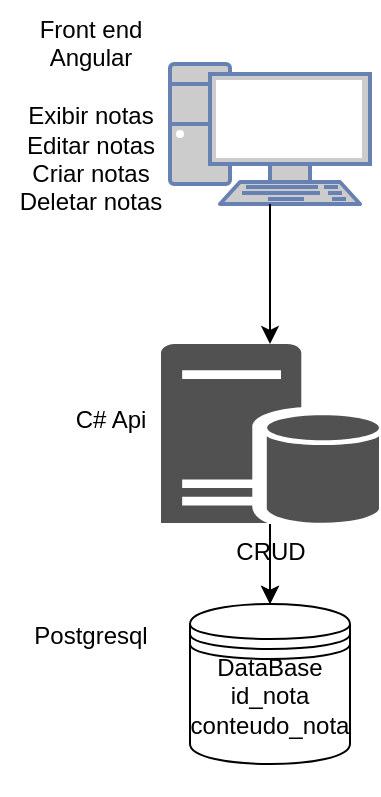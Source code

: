 <mxfile version="24.7.2" type="github">
  <diagram name="Page-1" id="2YBvvXClWsGukQMizWep">
    <mxGraphModel dx="989" dy="514" grid="1" gridSize="10" guides="1" tooltips="1" connect="1" arrows="1" fold="1" page="1" pageScale="1" pageWidth="850" pageHeight="1100" math="0" shadow="0">
      <root>
        <mxCell id="0" />
        <mxCell id="1" parent="0" />
        <mxCell id="Ny1s5l3Yp3x04IaPuxIG-1" value="&lt;br&gt;DataBase&lt;br&gt;id_nota&lt;br&gt;conteudo_nota&lt;br&gt;&lt;br&gt;&lt;div&gt;&lt;br&gt;&lt;/div&gt;" style="shape=datastore;whiteSpace=wrap;html=1;" vertex="1" parent="1">
          <mxGeometry x="300" y="320" width="80" height="80" as="geometry" />
        </mxCell>
        <mxCell id="Ny1s5l3Yp3x04IaPuxIG-3" style="edgeStyle=orthogonalEdgeStyle;rounded=0;orthogonalLoop=1;jettySize=auto;html=1;" edge="1" parent="1" source="Ny1s5l3Yp3x04IaPuxIG-2" target="Ny1s5l3Yp3x04IaPuxIG-1">
          <mxGeometry relative="1" as="geometry" />
        </mxCell>
        <mxCell id="Ny1s5l3Yp3x04IaPuxIG-4" value="" style="edgeStyle=orthogonalEdgeStyle;rounded=0;orthogonalLoop=1;jettySize=auto;html=1;" edge="1" parent="1" source="Ny1s5l3Yp3x04IaPuxIG-2" target="Ny1s5l3Yp3x04IaPuxIG-1">
          <mxGeometry relative="1" as="geometry" />
        </mxCell>
        <mxCell id="Ny1s5l3Yp3x04IaPuxIG-2" value="CRUD&lt;div&gt;&lt;br&gt;&lt;/div&gt;" style="sketch=0;pointerEvents=1;shadow=0;dashed=0;html=1;strokeColor=none;labelPosition=center;verticalLabelPosition=bottom;verticalAlign=top;align=center;fillColor=#515151;shape=mxgraph.mscae.enterprise.database_server" vertex="1" parent="1">
          <mxGeometry x="285.5" y="190" width="109" height="90" as="geometry" />
        </mxCell>
        <mxCell id="Ny1s5l3Yp3x04IaPuxIG-5" value="&lt;div&gt;&lt;br&gt;&lt;/div&gt;&lt;div&gt;&lt;br&gt;&lt;/div&gt;" style="text;html=1;align=center;verticalAlign=middle;resizable=0;points=[];autosize=1;strokeColor=none;fillColor=none;" vertex="1" parent="1">
          <mxGeometry x="310" y="273" width="20" height="40" as="geometry" />
        </mxCell>
        <mxCell id="Ny1s5l3Yp3x04IaPuxIG-6" value="C# Api&lt;div&gt;&lt;br&gt;&lt;/div&gt;" style="text;html=1;align=center;verticalAlign=middle;resizable=0;points=[];autosize=1;strokeColor=none;fillColor=none;" vertex="1" parent="1">
          <mxGeometry x="230" y="215" width="60" height="40" as="geometry" />
        </mxCell>
        <mxCell id="Ny1s5l3Yp3x04IaPuxIG-7" value="Postgresql&lt;div&gt;&lt;br&gt;&lt;/div&gt;" style="text;html=1;align=center;verticalAlign=middle;resizable=0;points=[];autosize=1;strokeColor=none;fillColor=none;" vertex="1" parent="1">
          <mxGeometry x="210" y="323" width="80" height="40" as="geometry" />
        </mxCell>
        <mxCell id="Ny1s5l3Yp3x04IaPuxIG-8" value="" style="fontColor=#0066CC;verticalAlign=top;verticalLabelPosition=bottom;labelPosition=center;align=center;html=1;outlineConnect=0;fillColor=#CCCCCC;strokeColor=#6881B3;gradientColor=none;gradientDirection=north;strokeWidth=2;shape=mxgraph.networks.pc;" vertex="1" parent="1">
          <mxGeometry x="290" y="50" width="100" height="70" as="geometry" />
        </mxCell>
        <mxCell id="Ny1s5l3Yp3x04IaPuxIG-9" style="edgeStyle=orthogonalEdgeStyle;rounded=0;orthogonalLoop=1;jettySize=auto;html=1;entryX=0.5;entryY=0;entryDx=0;entryDy=0;entryPerimeter=0;" edge="1" parent="1" source="Ny1s5l3Yp3x04IaPuxIG-8" target="Ny1s5l3Yp3x04IaPuxIG-2">
          <mxGeometry relative="1" as="geometry" />
        </mxCell>
        <mxCell id="Ny1s5l3Yp3x04IaPuxIG-10" value="Front end&lt;br&gt;Angular&lt;br&gt;&lt;br&gt;Exibir notas&lt;div&gt;Editar notas&lt;/div&gt;&lt;div&gt;Criar notas&lt;br&gt;Deletar notas&lt;/div&gt;&lt;div&gt;&lt;br&gt;&lt;/div&gt;" style="text;html=1;align=center;verticalAlign=middle;resizable=0;points=[];autosize=1;strokeColor=none;fillColor=none;" vertex="1" parent="1">
          <mxGeometry x="205" y="18" width="90" height="130" as="geometry" />
        </mxCell>
      </root>
    </mxGraphModel>
  </diagram>
</mxfile>
